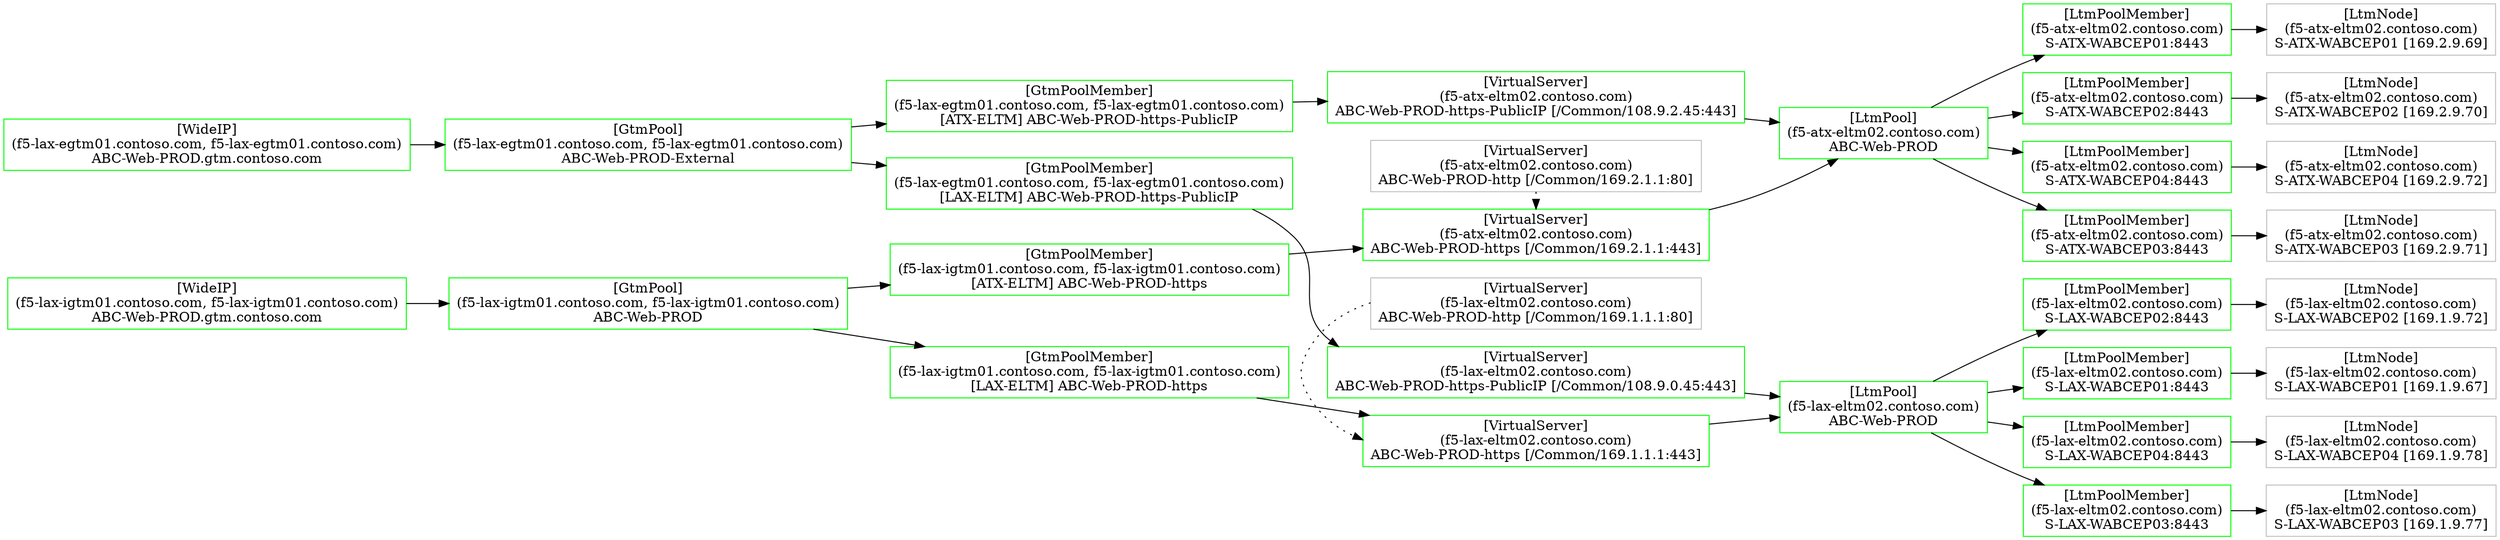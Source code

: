 digraph g {
    rankdir="LR";
    compound="true";
    node [shape="box";]
    "[LtmPoolMember][ABC-Web-PROD] S-ATX-WABCEP01 8443" [color="Green";label="[LtmPoolMember]
(f5-atx-eltm02.contoso.com)
S-ATX-WABCEP01:8443";]
    "[LtmPoolMember][ABC-Web-PROD] S-ATX-WABCEP02 8443" [color="Green";label="[LtmPoolMember]
(f5-atx-eltm02.contoso.com)
S-ATX-WABCEP02:8443";]
    "[LtmPoolMember][ABC-Web-PROD] S-ATX-WABCEP04 8443" [color="Green";label="[LtmPoolMember]
(f5-atx-eltm02.contoso.com)
S-ATX-WABCEP04:8443";]
    "[LtmPoolMember][ABC-Web-PROD] S-ATX-WABCEP03 8443" [color="Green";label="[LtmPoolMember]
(f5-atx-eltm02.contoso.com)
S-ATX-WABCEP03:8443";]
    "[LtmPoolMember][ABC-Web-PROD] S-LAX-WABCEP02 8443" [color="Green";label="[LtmPoolMember]
(f5-lax-eltm02.contoso.com)
S-LAX-WABCEP02:8443";]
    "[LtmPoolMember][ABC-Web-PROD] S-LAX-WABCEP01 8443" [color="Green";label="[LtmPoolMember]
(f5-lax-eltm02.contoso.com)
S-LAX-WABCEP01:8443";]
    "[LtmPool][f5-atx-eltm02.contoso.com] ABC-Web-PROD" [color="Green";label="[LtmPool]
(f5-atx-eltm02.contoso.com)
ABC-Web-PROD";]
    "[LtmPoolMember][ABC-Web-PROD] S-LAX-WABCEP04 8443" [color="Green";label="[LtmPoolMember]
(f5-lax-eltm02.contoso.com)
S-LAX-WABCEP04:8443";]
    "[LtmNode] S-ATX-WABCEP02" [color="Gray";label="[LtmNode]
(f5-atx-eltm02.contoso.com)
S-ATX-WABCEP02 [169.2.9.70]";]
    "[LtmNode] S-ATX-WABCEP01" [color="Gray";label="[LtmNode]
(f5-atx-eltm02.contoso.com)
S-ATX-WABCEP01 [169.2.9.69]";]
    "[LtmNode] S-ATX-WABCEP04" [color="Gray";label="[LtmNode]
(f5-atx-eltm02.contoso.com)
S-ATX-WABCEP04 [169.2.9.72]";]
    "[LtmNode] S-ATX-WABCEP03" [color="Gray";label="[LtmNode]
(f5-atx-eltm02.contoso.com)
S-ATX-WABCEP03 [169.2.9.71]";]
    "[LtmNode] S-LAX-WABCEP02" [color="Gray";label="[LtmNode]
(f5-lax-eltm02.contoso.com)
S-LAX-WABCEP02 [169.1.9.72]";]
    "[LtmNode] S-LAX-WABCEP01" [color="Gray";label="[LtmNode]
(f5-lax-eltm02.contoso.com)
S-LAX-WABCEP01 [169.1.9.67]";]
    "[LtmNode] S-LAX-WABCEP04" [color="Gray";label="[LtmNode]
(f5-lax-eltm02.contoso.com)
S-LAX-WABCEP04 [169.1.9.78]";]
    "[LtmNode] S-LAX-WABCEP03" [color="Gray";label="[LtmNode]
(f5-lax-eltm02.contoso.com)
S-LAX-WABCEP03 [169.1.9.77]";]
    "[GTMPool] ABC-Web-PROD" [color="Green";label="[GtmPool]
(f5-lax-igtm01.contoso.com, f5-lax-igtm01.contoso.com)
ABC-Web-PROD";]
    "[GTMPoolMember][ATX-ELTM] ABC-Web-PROD-https-PublicIP" [color="Green";label="[GtmPoolMember]
(f5-lax-egtm01.contoso.com, f5-lax-egtm01.contoso.com)
[ATX-ELTM] ABC-Web-PROD-https-PublicIP";]
    "[GTMPoolMember][ATX-ELTM] ABC-Web-PROD-https" [color="Green";label="[GtmPoolMember]
(f5-lax-igtm01.contoso.com, f5-lax-igtm01.contoso.com)
[ATX-ELTM] ABC-Web-PROD-https";]
    "[GTMPoolMember][LAX-ELTM] ABC-Web-PROD-https" [color="Green";label="[GtmPoolMember]
(f5-lax-igtm01.contoso.com, f5-lax-igtm01.contoso.com)
[LAX-ELTM] ABC-Web-PROD-https";]
    "[WideIP] ABC-Web-PROD.gtm.contoso.com, igtm01.contoso.com" [color="Green";label="[WideIP]
(f5-lax-igtm01.contoso.com, f5-lax-igtm01.contoso.com)
ABC-Web-PROD.gtm.contoso.com";]
    "[WideIP] ABC-Web-PROD.gtm.contoso.com, egtm01.contoso.com" [color="Green";label="[WideIP]
(f5-lax-egtm01.contoso.com, f5-lax-egtm01.contoso.com)
ABC-Web-PROD.gtm.contoso.com";]
    "[GTMPoolMember][LAX-ELTM] ABC-Web-PROD-https-PublicIP" [color="Green";label="[GtmPoolMember]
(f5-lax-egtm01.contoso.com, f5-lax-egtm01.contoso.com)
[LAX-ELTM] ABC-Web-PROD-https-PublicIP";]
    "[GTMPool] ABC-Web-PROD-External" [color="Green";label="[GtmPool]
(f5-lax-egtm01.contoso.com, f5-lax-egtm01.contoso.com)
ABC-Web-PROD-External";]
    "[VirtualServer][f5-atx-eltm02.contoso.com] ABC-Web-PROD-https-PublicIP" [color="Green";label="[VirtualServer]
(f5-atx-eltm02.contoso.com)
ABC-Web-PROD-https-PublicIP [/Common/108.9.2.45:443]";]
    "[VirtualServer][f5-atx-eltm02.contoso.com] ABC-Web-PROD-https" [color="Green";label="[VirtualServer]
(f5-atx-eltm02.contoso.com)
ABC-Web-PROD-https [/Common/169.2.1.1:443]";]
    "[LtmPoolMember][ABC-Web-PROD] S-LAX-WABCEP03 8443" [color="Green";label="[LtmPoolMember]
(f5-lax-eltm02.contoso.com)
S-LAX-WABCEP03:8443";]
    "[LtmPool][f5-lax-eltm02.contoso.com] ABC-Web-PROD" [color="Green";label="[LtmPool]
(f5-lax-eltm02.contoso.com)
ABC-Web-PROD";]
    "[VirtualServer][f5-lax-eltm02.contoso.com] ABC-Web-PROD-https" [color="Green";label="[VirtualServer]
(f5-lax-eltm02.contoso.com)
ABC-Web-PROD-https [/Common/169.1.1.1:443]";]
    "[VirtualServer][f5-lax-eltm02.contoso.com] ABC-Web-PROD-http" [color="Gray";label="[VirtualServer]
(f5-lax-eltm02.contoso.com)
ABC-Web-PROD-http [/Common/169.1.1.1:80]";]
    "[VirtualServer][f5-atx-eltm02.contoso.com] ABC-Web-PROD-http" [color="Gray";label="[VirtualServer]
(f5-atx-eltm02.contoso.com)
ABC-Web-PROD-http [/Common/169.2.1.1:80]";]
    "[VirtualServer][f5-lax-eltm02.contoso.com] ABC-Web-PROD-https-PublicIP" [color="Green";label="[VirtualServer]
(f5-lax-eltm02.contoso.com)
ABC-Web-PROD-https-PublicIP [/Common/108.9.0.45:443]";]
    { rank=same;  "[VirtualServer][f5-lax-eltm02.contoso.com] ABC-Web-PROD-http"; "[VirtualServer][f5-lax-eltm02.contoso.com] ABC-Web-PROD-https"; "[VirtualServer][f5-lax-eltm02.contoso.com] ABC-Web-PROD-https-PublicIP"; "[VirtualServer][f5-atx-eltm02.contoso.com] ABC-Web-PROD-http"; "[VirtualServer][f5-atx-eltm02.contoso.com] ABC-Web-PROD-https"; "[VirtualServer][f5-atx-eltm02.contoso.com] ABC-Web-PROD-https-PublicIP"; }
    "[GTMPool] ABC-Web-PROD"->"[GTMPoolMember][LAX-ELTM] ABC-Web-PROD-https" [style="";]
    "[GTMPool] ABC-Web-PROD"->"[GTMPoolMember][ATX-ELTM] ABC-Web-PROD-https" [style="";]
    "[GTMPool] ABC-Web-PROD-External"->"[GTMPoolMember][LAX-ELTM] ABC-Web-PROD-https-PublicIP" [style="";]
    "[GTMPool] ABC-Web-PROD-External"->"[GTMPoolMember][ATX-ELTM] ABC-Web-PROD-https-PublicIP" [style="";]
    "[GTMPoolMember][LAX-ELTM] ABC-Web-PROD-https"->"[VirtualServer][f5-lax-eltm02.contoso.com] ABC-Web-PROD-https" [style="";]
    "[GTMPoolMember][LAX-ELTM] ABC-Web-PROD-https-PublicIP"->"[VirtualServer][f5-lax-eltm02.contoso.com] ABC-Web-PROD-https-PublicIP" [style="";]
    "[GTMPoolMember][ATX-ELTM] ABC-Web-PROD-https"->"[VirtualServer][f5-atx-eltm02.contoso.com] ABC-Web-PROD-https" [style="";]
    "[GTMPoolMember][ATX-ELTM] ABC-Web-PROD-https-PublicIP"->"[VirtualServer][f5-atx-eltm02.contoso.com] ABC-Web-PROD-https-PublicIP" [style="";]
    "[LtmPool][f5-lax-eltm02.contoso.com] ABC-Web-PROD"->"[LtmPoolMember][ABC-Web-PROD] S-LAX-WABCEP01 8443" [style="";]
    "[LtmPool][f5-lax-eltm02.contoso.com] ABC-Web-PROD"->"[LtmPoolMember][ABC-Web-PROD] S-LAX-WABCEP02 8443" [style="";]
    "[LtmPool][f5-lax-eltm02.contoso.com] ABC-Web-PROD"->"[LtmPoolMember][ABC-Web-PROD] S-LAX-WABCEP03 8443" [style="";]
    "[LtmPool][f5-lax-eltm02.contoso.com] ABC-Web-PROD"->"[LtmPoolMember][ABC-Web-PROD] S-LAX-WABCEP04 8443" [style="";]
    "[LtmPool][f5-atx-eltm02.contoso.com] ABC-Web-PROD"->"[LtmPoolMember][ABC-Web-PROD] S-ATX-WABCEP01 8443" [style="";]
    "[LtmPool][f5-atx-eltm02.contoso.com] ABC-Web-PROD"->"[LtmPoolMember][ABC-Web-PROD] S-ATX-WABCEP02 8443" [style="";]
    "[LtmPool][f5-atx-eltm02.contoso.com] ABC-Web-PROD"->"[LtmPoolMember][ABC-Web-PROD] S-ATX-WABCEP03 8443" [style="";]
    "[LtmPool][f5-atx-eltm02.contoso.com] ABC-Web-PROD"->"[LtmPoolMember][ABC-Web-PROD] S-ATX-WABCEP04 8443" [style="";]
    "[LtmPoolMember][ABC-Web-PROD] S-LAX-WABCEP01 8443"->"[LtmNode] S-LAX-WABCEP01" [style="";]
    "[LtmPoolMember][ABC-Web-PROD] S-LAX-WABCEP02 8443"->"[LtmNode] S-LAX-WABCEP02" [style="";]
    "[LtmPoolMember][ABC-Web-PROD] S-LAX-WABCEP03 8443"->"[LtmNode] S-LAX-WABCEP03" [style="";]
    "[LtmPoolMember][ABC-Web-PROD] S-LAX-WABCEP04 8443"->"[LtmNode] S-LAX-WABCEP04" [style="";]
    "[LtmPoolMember][ABC-Web-PROD] S-ATX-WABCEP01 8443"->"[LtmNode] S-ATX-WABCEP01" [style="";]
    "[LtmPoolMember][ABC-Web-PROD] S-ATX-WABCEP02 8443"->"[LtmNode] S-ATX-WABCEP02" [style="";]
    "[LtmPoolMember][ABC-Web-PROD] S-ATX-WABCEP03 8443"->"[LtmNode] S-ATX-WABCEP03" [style="";]
    "[LtmPoolMember][ABC-Web-PROD] S-ATX-WABCEP04 8443"->"[LtmNode] S-ATX-WABCEP04" [style="";]
    "[VirtualServer][f5-lax-eltm02.contoso.com] ABC-Web-PROD-http"->"[VirtualServer][f5-lax-eltm02.contoso.com] ABC-Web-PROD-https" [style="dotted";]
    "[VirtualServer][f5-lax-eltm02.contoso.com] ABC-Web-PROD-https"->"[LtmPool][f5-lax-eltm02.contoso.com] ABC-Web-PROD" [style="";]
    "[VirtualServer][f5-lax-eltm02.contoso.com] ABC-Web-PROD-https-PublicIP"->"[LtmPool][f5-lax-eltm02.contoso.com] ABC-Web-PROD" [style="";]
    "[VirtualServer][f5-atx-eltm02.contoso.com] ABC-Web-PROD-http"->"[VirtualServer][f5-atx-eltm02.contoso.com] ABC-Web-PROD-https" [style="dotted";]
    "[VirtualServer][f5-atx-eltm02.contoso.com] ABC-Web-PROD-https"->"[LtmPool][f5-atx-eltm02.contoso.com] ABC-Web-PROD" [style="";]
    "[VirtualServer][f5-atx-eltm02.contoso.com] ABC-Web-PROD-https-PublicIP"->"[LtmPool][f5-atx-eltm02.contoso.com] ABC-Web-PROD" [style="";]
    "[WideIP] ABC-Web-PROD.gtm.contoso.com, egtm01.contoso.com"->"[GTMPool] ABC-Web-PROD-External" [style="";]
    "[WideIP] ABC-Web-PROD.gtm.contoso.com, igtm01.contoso.com"->"[GTMPool] ABC-Web-PROD" [style="";]
}

